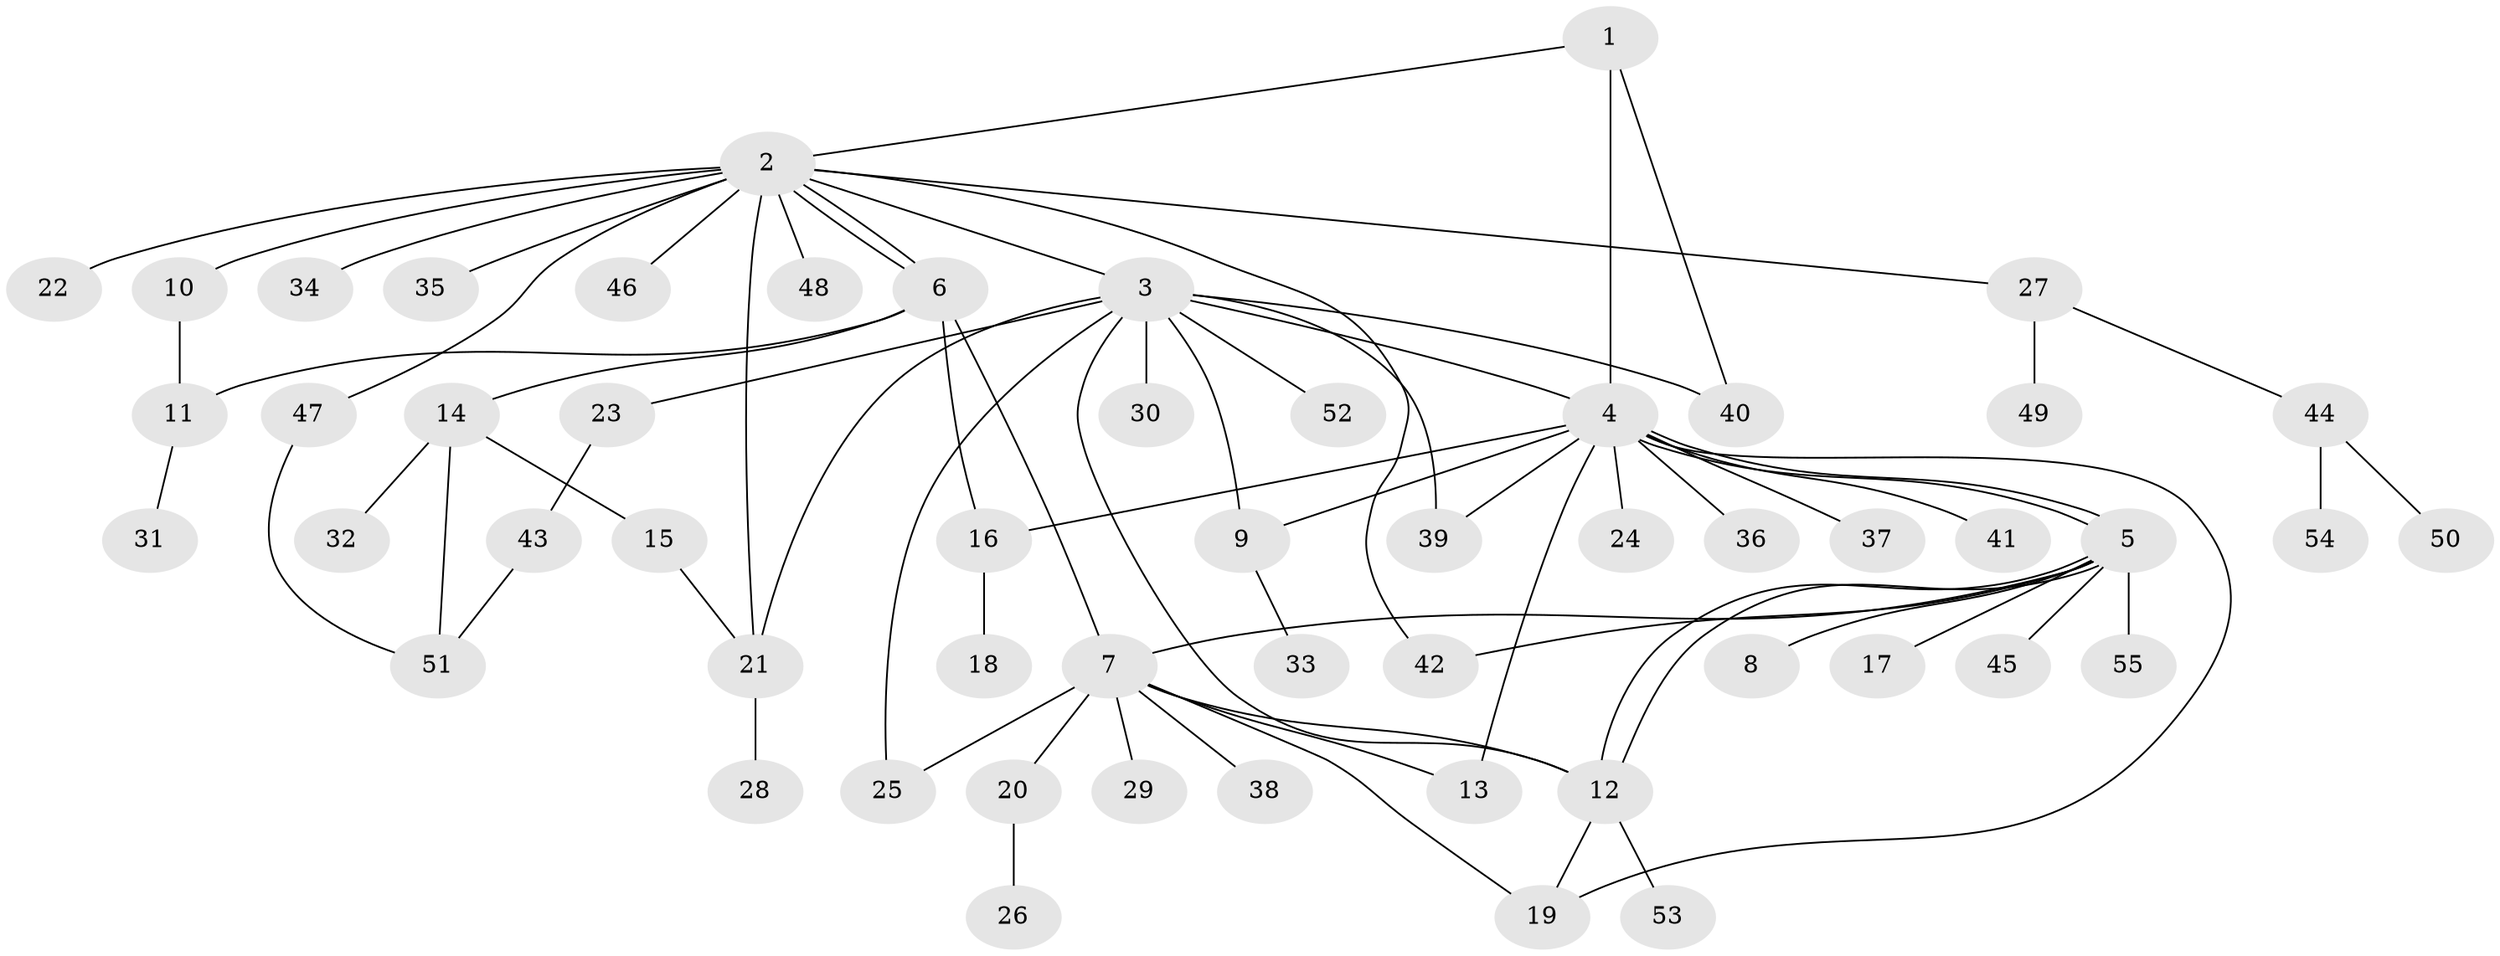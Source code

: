 // coarse degree distribution, {10: 0.041666666666666664, 11: 0.041666666666666664, 3: 0.08333333333333333, 13: 0.041666666666666664, 2: 0.08333333333333333, 4: 0.041666666666666664, 1: 0.6666666666666666}
// Generated by graph-tools (version 1.1) at 2025/18/03/04/25 18:18:16]
// undirected, 55 vertices, 75 edges
graph export_dot {
graph [start="1"]
  node [color=gray90,style=filled];
  1;
  2;
  3;
  4;
  5;
  6;
  7;
  8;
  9;
  10;
  11;
  12;
  13;
  14;
  15;
  16;
  17;
  18;
  19;
  20;
  21;
  22;
  23;
  24;
  25;
  26;
  27;
  28;
  29;
  30;
  31;
  32;
  33;
  34;
  35;
  36;
  37;
  38;
  39;
  40;
  41;
  42;
  43;
  44;
  45;
  46;
  47;
  48;
  49;
  50;
  51;
  52;
  53;
  54;
  55;
  1 -- 2;
  1 -- 4;
  1 -- 40;
  2 -- 3;
  2 -- 6;
  2 -- 6;
  2 -- 10;
  2 -- 21;
  2 -- 22;
  2 -- 27;
  2 -- 34;
  2 -- 35;
  2 -- 42;
  2 -- 46;
  2 -- 47;
  2 -- 48;
  3 -- 4;
  3 -- 9;
  3 -- 12;
  3 -- 21;
  3 -- 23;
  3 -- 25;
  3 -- 30;
  3 -- 39;
  3 -- 40;
  3 -- 52;
  4 -- 5;
  4 -- 5;
  4 -- 9;
  4 -- 13;
  4 -- 16;
  4 -- 19;
  4 -- 24;
  4 -- 36;
  4 -- 37;
  4 -- 39;
  4 -- 41;
  5 -- 7;
  5 -- 8;
  5 -- 12;
  5 -- 12;
  5 -- 17;
  5 -- 42;
  5 -- 45;
  5 -- 55;
  6 -- 7;
  6 -- 11;
  6 -- 14;
  6 -- 16;
  7 -- 12;
  7 -- 13;
  7 -- 19;
  7 -- 20;
  7 -- 25;
  7 -- 29;
  7 -- 38;
  9 -- 33;
  10 -- 11;
  11 -- 31;
  12 -- 19;
  12 -- 53;
  14 -- 15;
  14 -- 32;
  14 -- 51;
  15 -- 21;
  16 -- 18;
  20 -- 26;
  21 -- 28;
  23 -- 43;
  27 -- 44;
  27 -- 49;
  43 -- 51;
  44 -- 50;
  44 -- 54;
  47 -- 51;
}
